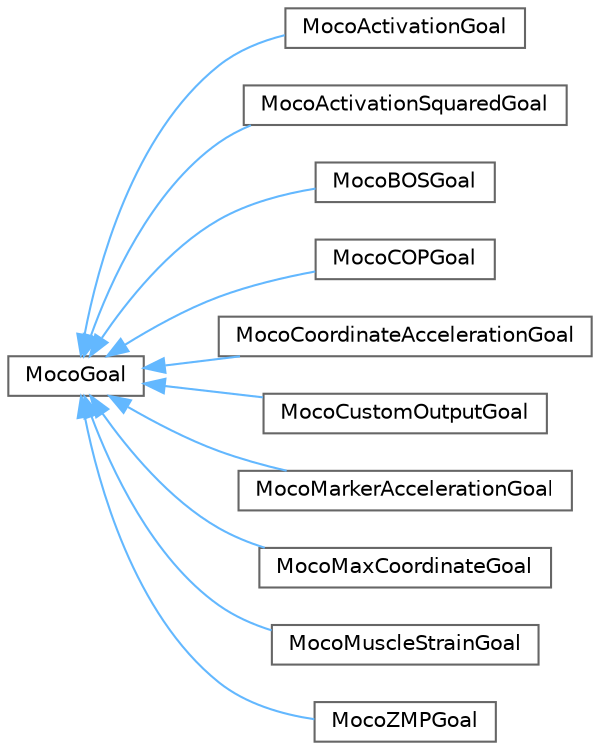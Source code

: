 digraph "Graphical Class Hierarchy"
{
 // LATEX_PDF_SIZE
  bgcolor="transparent";
  edge [fontname=Helvetica,fontsize=10,labelfontname=Helvetica,labelfontsize=10];
  node [fontname=Helvetica,fontsize=10,shape=box,height=0.2,width=0.4];
  rankdir="LR";
  Node0 [id="Node000000",label="MocoGoal",height=0.2,width=0.4,color="grey40", fillcolor="white", style="filled",URL="$class_moco_goal.html",tooltip=" "];
  Node0 -> Node1 [id="edge18_Node000000_Node000001",dir="back",color="steelblue1",style="solid",tooltip=" "];
  Node1 [id="Node000001",label="MocoActivationGoal",height=0.2,width=0.4,color="grey40", fillcolor="white", style="filled",URL="$class_open_sim_1_1_moco_activation_goal.html",tooltip=" "];
  Node0 -> Node2 [id="edge19_Node000000_Node000002",dir="back",color="steelblue1",style="solid",tooltip=" "];
  Node2 [id="Node000002",label="MocoActivationSquaredGoal",height=0.2,width=0.4,color="grey40", fillcolor="white", style="filled",URL="$class_open_sim_1_1_moco_activation_squared_goal.html",tooltip=" "];
  Node0 -> Node3 [id="edge20_Node000000_Node000003",dir="back",color="steelblue1",style="solid",tooltip=" "];
  Node3 [id="Node000003",label="MocoBOSGoal",height=0.2,width=0.4,color="grey40", fillcolor="white", style="filled",URL="$class_open_sim_1_1_moco_b_o_s_goal.html",tooltip=" "];
  Node0 -> Node4 [id="edge21_Node000000_Node000004",dir="back",color="steelblue1",style="solid",tooltip=" "];
  Node4 [id="Node000004",label="MocoCOPGoal",height=0.2,width=0.4,color="grey40", fillcolor="white", style="filled",URL="$class_open_sim_1_1_moco_c_o_p_goal.html",tooltip=" "];
  Node0 -> Node5 [id="edge22_Node000000_Node000005",dir="back",color="steelblue1",style="solid",tooltip=" "];
  Node5 [id="Node000005",label="MocoCoordinateAccelerationGoal",height=0.2,width=0.4,color="grey40", fillcolor="white", style="filled",URL="$class_open_sim_1_1_moco_coordinate_acceleration_goal.html",tooltip=" "];
  Node0 -> Node6 [id="edge23_Node000000_Node000006",dir="back",color="steelblue1",style="solid",tooltip=" "];
  Node6 [id="Node000006",label="MocoCustomOutputGoal",height=0.2,width=0.4,color="grey40", fillcolor="white", style="filled",URL="$class_open_sim_1_1_moco_custom_output_goal.html",tooltip=" "];
  Node0 -> Node7 [id="edge24_Node000000_Node000007",dir="back",color="steelblue1",style="solid",tooltip=" "];
  Node7 [id="Node000007",label="MocoMarkerAccelerationGoal",height=0.2,width=0.4,color="grey40", fillcolor="white", style="filled",URL="$class_open_sim_1_1_moco_marker_acceleration_goal.html",tooltip=" "];
  Node0 -> Node8 [id="edge25_Node000000_Node000008",dir="back",color="steelblue1",style="solid",tooltip=" "];
  Node8 [id="Node000008",label="MocoMaxCoordinateGoal",height=0.2,width=0.4,color="grey40", fillcolor="white", style="filled",URL="$class_open_sim_1_1_moco_max_coordinate_goal.html",tooltip=" "];
  Node0 -> Node9 [id="edge26_Node000000_Node000009",dir="back",color="steelblue1",style="solid",tooltip=" "];
  Node9 [id="Node000009",label="MocoMuscleStrainGoal",height=0.2,width=0.4,color="grey40", fillcolor="white", style="filled",URL="$class_open_sim_1_1_moco_muscle_strain_goal.html",tooltip=" "];
  Node0 -> Node10 [id="edge27_Node000000_Node000010",dir="back",color="steelblue1",style="solid",tooltip=" "];
  Node10 [id="Node000010",label="MocoZMPGoal",height=0.2,width=0.4,color="grey40", fillcolor="white", style="filled",URL="$class_open_sim_1_1_moco_z_m_p_goal.html",tooltip=" "];
}
